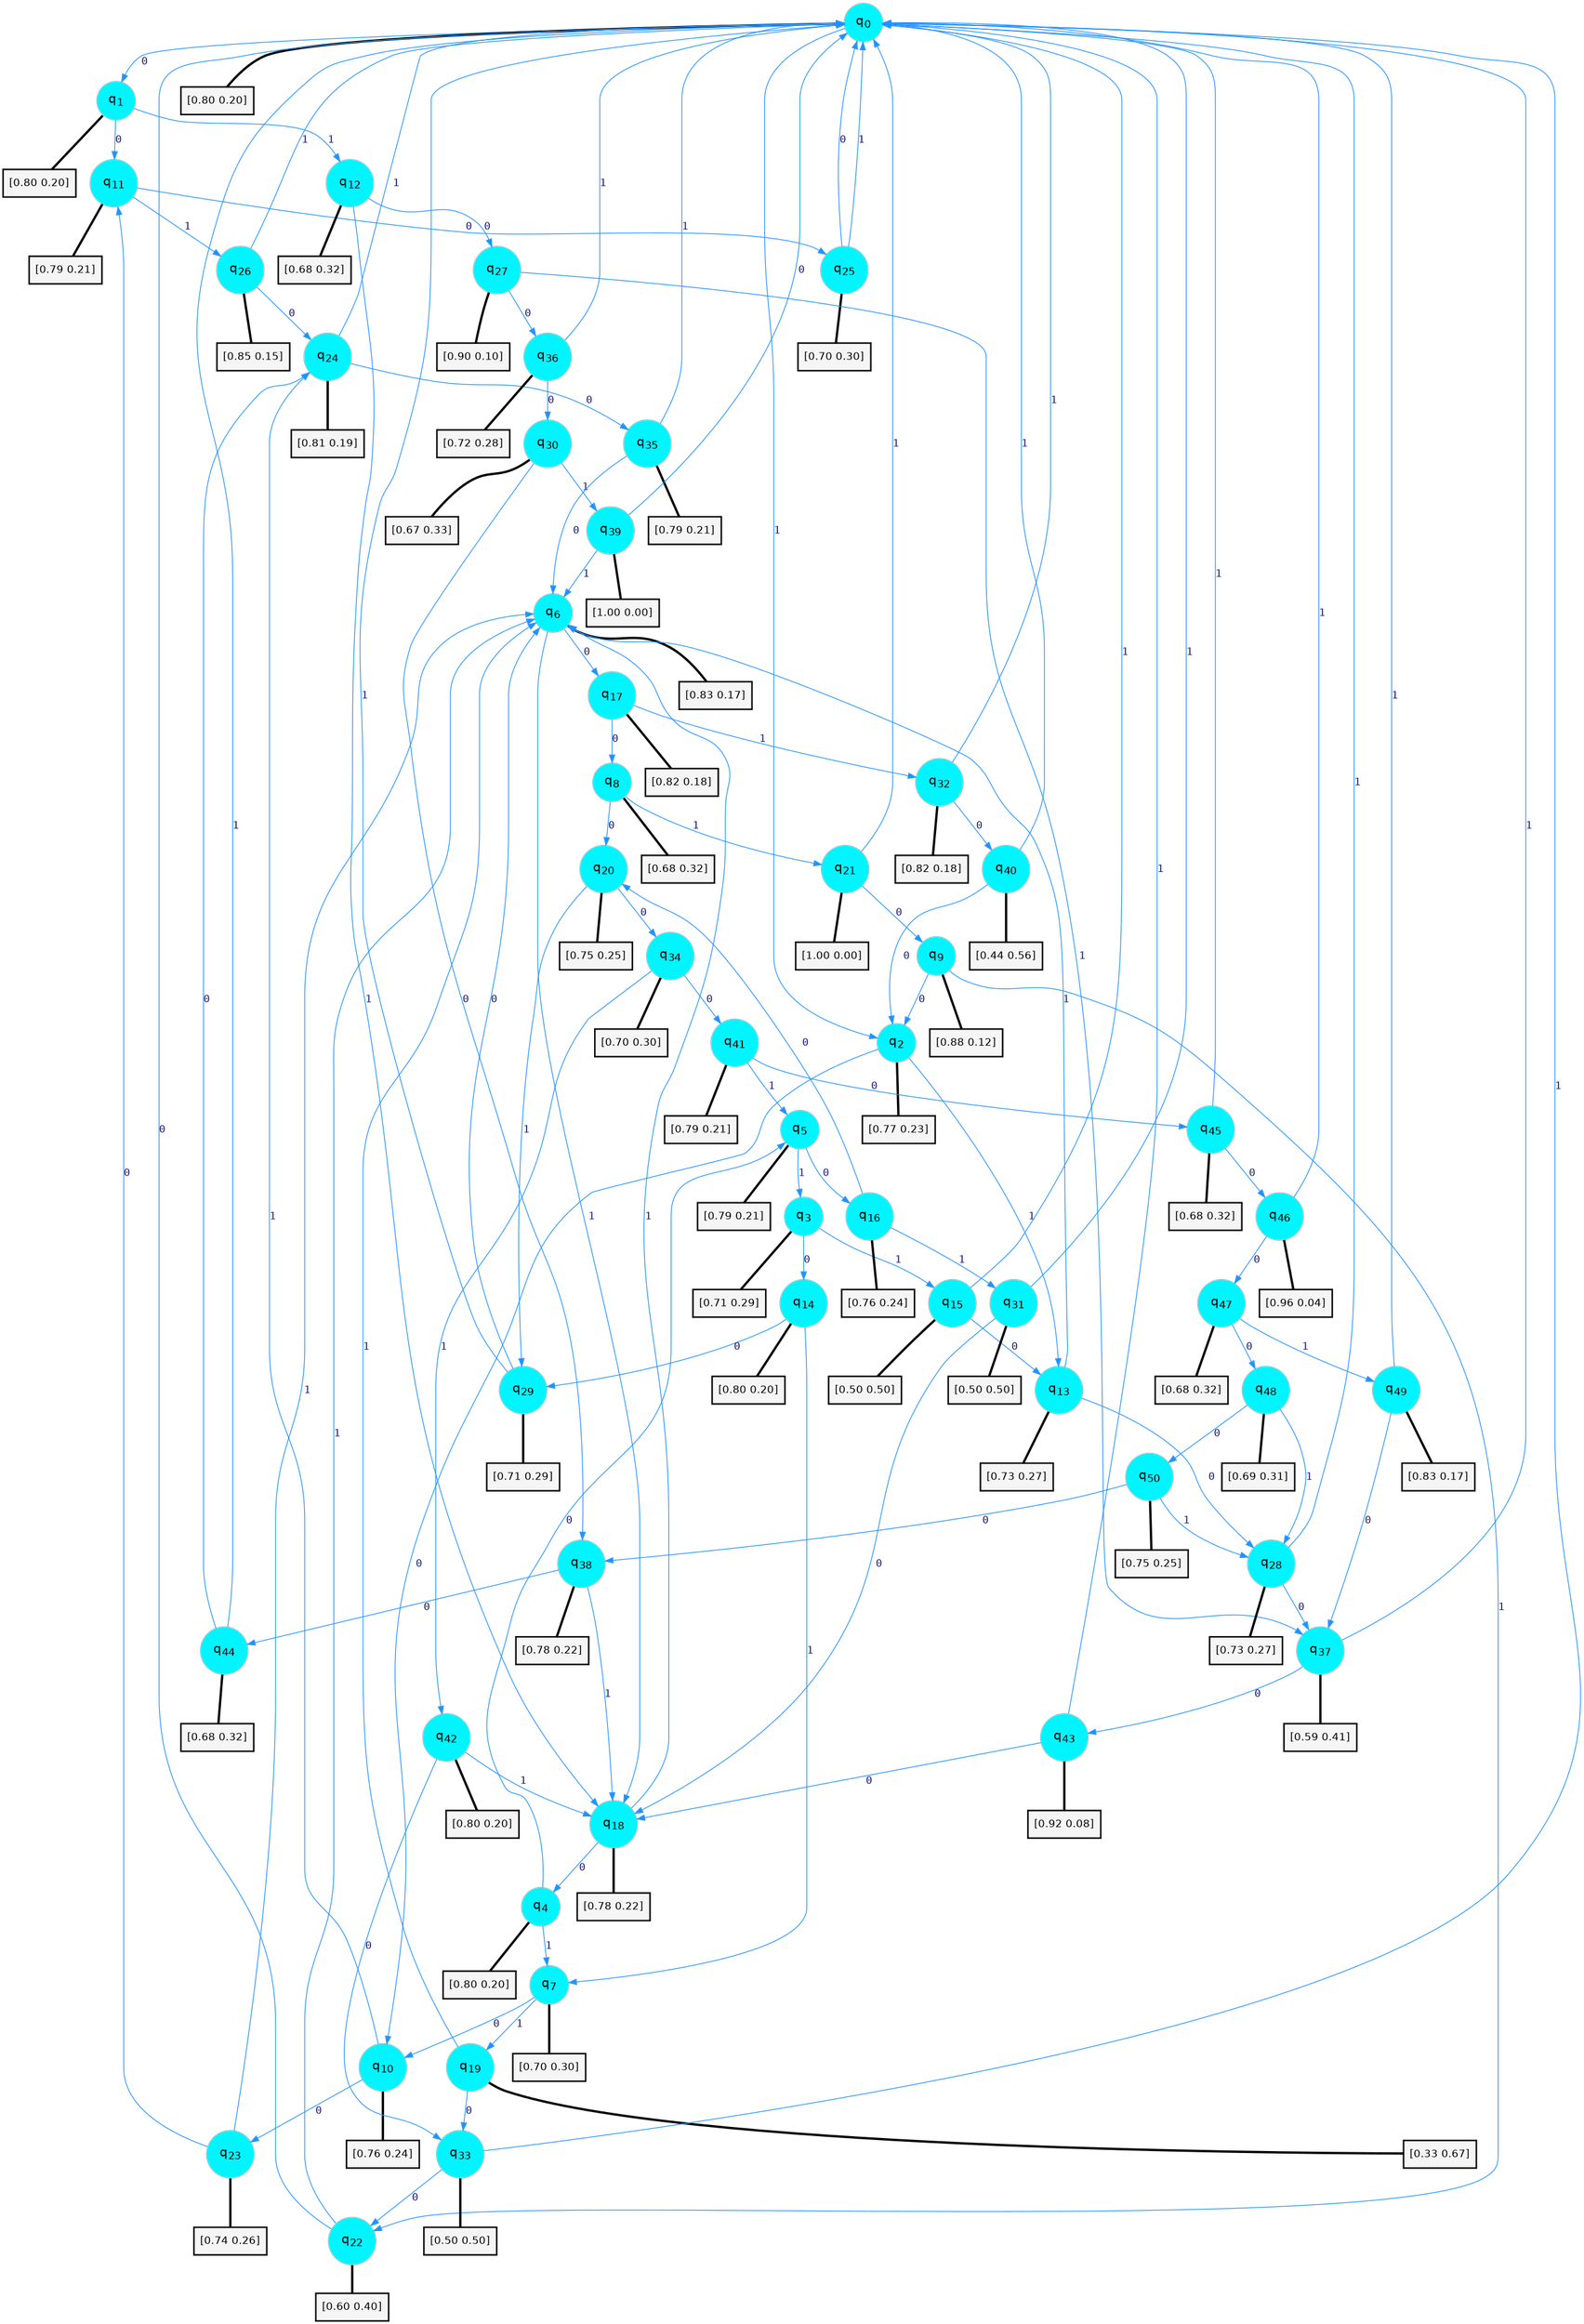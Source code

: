 digraph G {
graph [
bgcolor=transparent, dpi=300, rankdir=TD, size="40,25"];
node [
color=gray, fillcolor=turquoise1, fontcolor=black, fontname=Helvetica, fontsize=16, fontweight=bold, shape=circle, style=filled];
edge [
arrowsize=1, color=dodgerblue1, fontcolor=midnightblue, fontname=courier, fontweight=bold, penwidth=1, style=solid, weight=20];
0[label=<q<SUB>0</SUB>>];
1[label=<q<SUB>1</SUB>>];
2[label=<q<SUB>2</SUB>>];
3[label=<q<SUB>3</SUB>>];
4[label=<q<SUB>4</SUB>>];
5[label=<q<SUB>5</SUB>>];
6[label=<q<SUB>6</SUB>>];
7[label=<q<SUB>7</SUB>>];
8[label=<q<SUB>8</SUB>>];
9[label=<q<SUB>9</SUB>>];
10[label=<q<SUB>10</SUB>>];
11[label=<q<SUB>11</SUB>>];
12[label=<q<SUB>12</SUB>>];
13[label=<q<SUB>13</SUB>>];
14[label=<q<SUB>14</SUB>>];
15[label=<q<SUB>15</SUB>>];
16[label=<q<SUB>16</SUB>>];
17[label=<q<SUB>17</SUB>>];
18[label=<q<SUB>18</SUB>>];
19[label=<q<SUB>19</SUB>>];
20[label=<q<SUB>20</SUB>>];
21[label=<q<SUB>21</SUB>>];
22[label=<q<SUB>22</SUB>>];
23[label=<q<SUB>23</SUB>>];
24[label=<q<SUB>24</SUB>>];
25[label=<q<SUB>25</SUB>>];
26[label=<q<SUB>26</SUB>>];
27[label=<q<SUB>27</SUB>>];
28[label=<q<SUB>28</SUB>>];
29[label=<q<SUB>29</SUB>>];
30[label=<q<SUB>30</SUB>>];
31[label=<q<SUB>31</SUB>>];
32[label=<q<SUB>32</SUB>>];
33[label=<q<SUB>33</SUB>>];
34[label=<q<SUB>34</SUB>>];
35[label=<q<SUB>35</SUB>>];
36[label=<q<SUB>36</SUB>>];
37[label=<q<SUB>37</SUB>>];
38[label=<q<SUB>38</SUB>>];
39[label=<q<SUB>39</SUB>>];
40[label=<q<SUB>40</SUB>>];
41[label=<q<SUB>41</SUB>>];
42[label=<q<SUB>42</SUB>>];
43[label=<q<SUB>43</SUB>>];
44[label=<q<SUB>44</SUB>>];
45[label=<q<SUB>45</SUB>>];
46[label=<q<SUB>46</SUB>>];
47[label=<q<SUB>47</SUB>>];
48[label=<q<SUB>48</SUB>>];
49[label=<q<SUB>49</SUB>>];
50[label=<q<SUB>50</SUB>>];
51[label="[0.80 0.20]", shape=box,fontcolor=black, fontname=Helvetica, fontsize=14, penwidth=2, fillcolor=whitesmoke,color=black];
52[label="[0.80 0.20]", shape=box,fontcolor=black, fontname=Helvetica, fontsize=14, penwidth=2, fillcolor=whitesmoke,color=black];
53[label="[0.77 0.23]", shape=box,fontcolor=black, fontname=Helvetica, fontsize=14, penwidth=2, fillcolor=whitesmoke,color=black];
54[label="[0.71 0.29]", shape=box,fontcolor=black, fontname=Helvetica, fontsize=14, penwidth=2, fillcolor=whitesmoke,color=black];
55[label="[0.80 0.20]", shape=box,fontcolor=black, fontname=Helvetica, fontsize=14, penwidth=2, fillcolor=whitesmoke,color=black];
56[label="[0.79 0.21]", shape=box,fontcolor=black, fontname=Helvetica, fontsize=14, penwidth=2, fillcolor=whitesmoke,color=black];
57[label="[0.83 0.17]", shape=box,fontcolor=black, fontname=Helvetica, fontsize=14, penwidth=2, fillcolor=whitesmoke,color=black];
58[label="[0.70 0.30]", shape=box,fontcolor=black, fontname=Helvetica, fontsize=14, penwidth=2, fillcolor=whitesmoke,color=black];
59[label="[0.68 0.32]", shape=box,fontcolor=black, fontname=Helvetica, fontsize=14, penwidth=2, fillcolor=whitesmoke,color=black];
60[label="[0.88 0.12]", shape=box,fontcolor=black, fontname=Helvetica, fontsize=14, penwidth=2, fillcolor=whitesmoke,color=black];
61[label="[0.76 0.24]", shape=box,fontcolor=black, fontname=Helvetica, fontsize=14, penwidth=2, fillcolor=whitesmoke,color=black];
62[label="[0.79 0.21]", shape=box,fontcolor=black, fontname=Helvetica, fontsize=14, penwidth=2, fillcolor=whitesmoke,color=black];
63[label="[0.68 0.32]", shape=box,fontcolor=black, fontname=Helvetica, fontsize=14, penwidth=2, fillcolor=whitesmoke,color=black];
64[label="[0.73 0.27]", shape=box,fontcolor=black, fontname=Helvetica, fontsize=14, penwidth=2, fillcolor=whitesmoke,color=black];
65[label="[0.80 0.20]", shape=box,fontcolor=black, fontname=Helvetica, fontsize=14, penwidth=2, fillcolor=whitesmoke,color=black];
66[label="[0.50 0.50]", shape=box,fontcolor=black, fontname=Helvetica, fontsize=14, penwidth=2, fillcolor=whitesmoke,color=black];
67[label="[0.76 0.24]", shape=box,fontcolor=black, fontname=Helvetica, fontsize=14, penwidth=2, fillcolor=whitesmoke,color=black];
68[label="[0.82 0.18]", shape=box,fontcolor=black, fontname=Helvetica, fontsize=14, penwidth=2, fillcolor=whitesmoke,color=black];
69[label="[0.78 0.22]", shape=box,fontcolor=black, fontname=Helvetica, fontsize=14, penwidth=2, fillcolor=whitesmoke,color=black];
70[label="[0.33 0.67]", shape=box,fontcolor=black, fontname=Helvetica, fontsize=14, penwidth=2, fillcolor=whitesmoke,color=black];
71[label="[0.75 0.25]", shape=box,fontcolor=black, fontname=Helvetica, fontsize=14, penwidth=2, fillcolor=whitesmoke,color=black];
72[label="[1.00 0.00]", shape=box,fontcolor=black, fontname=Helvetica, fontsize=14, penwidth=2, fillcolor=whitesmoke,color=black];
73[label="[0.60 0.40]", shape=box,fontcolor=black, fontname=Helvetica, fontsize=14, penwidth=2, fillcolor=whitesmoke,color=black];
74[label="[0.74 0.26]", shape=box,fontcolor=black, fontname=Helvetica, fontsize=14, penwidth=2, fillcolor=whitesmoke,color=black];
75[label="[0.81 0.19]", shape=box,fontcolor=black, fontname=Helvetica, fontsize=14, penwidth=2, fillcolor=whitesmoke,color=black];
76[label="[0.70 0.30]", shape=box,fontcolor=black, fontname=Helvetica, fontsize=14, penwidth=2, fillcolor=whitesmoke,color=black];
77[label="[0.85 0.15]", shape=box,fontcolor=black, fontname=Helvetica, fontsize=14, penwidth=2, fillcolor=whitesmoke,color=black];
78[label="[0.90 0.10]", shape=box,fontcolor=black, fontname=Helvetica, fontsize=14, penwidth=2, fillcolor=whitesmoke,color=black];
79[label="[0.73 0.27]", shape=box,fontcolor=black, fontname=Helvetica, fontsize=14, penwidth=2, fillcolor=whitesmoke,color=black];
80[label="[0.71 0.29]", shape=box,fontcolor=black, fontname=Helvetica, fontsize=14, penwidth=2, fillcolor=whitesmoke,color=black];
81[label="[0.67 0.33]", shape=box,fontcolor=black, fontname=Helvetica, fontsize=14, penwidth=2, fillcolor=whitesmoke,color=black];
82[label="[0.50 0.50]", shape=box,fontcolor=black, fontname=Helvetica, fontsize=14, penwidth=2, fillcolor=whitesmoke,color=black];
83[label="[0.82 0.18]", shape=box,fontcolor=black, fontname=Helvetica, fontsize=14, penwidth=2, fillcolor=whitesmoke,color=black];
84[label="[0.50 0.50]", shape=box,fontcolor=black, fontname=Helvetica, fontsize=14, penwidth=2, fillcolor=whitesmoke,color=black];
85[label="[0.70 0.30]", shape=box,fontcolor=black, fontname=Helvetica, fontsize=14, penwidth=2, fillcolor=whitesmoke,color=black];
86[label="[0.79 0.21]", shape=box,fontcolor=black, fontname=Helvetica, fontsize=14, penwidth=2, fillcolor=whitesmoke,color=black];
87[label="[0.72 0.28]", shape=box,fontcolor=black, fontname=Helvetica, fontsize=14, penwidth=2, fillcolor=whitesmoke,color=black];
88[label="[0.59 0.41]", shape=box,fontcolor=black, fontname=Helvetica, fontsize=14, penwidth=2, fillcolor=whitesmoke,color=black];
89[label="[0.78 0.22]", shape=box,fontcolor=black, fontname=Helvetica, fontsize=14, penwidth=2, fillcolor=whitesmoke,color=black];
90[label="[1.00 0.00]", shape=box,fontcolor=black, fontname=Helvetica, fontsize=14, penwidth=2, fillcolor=whitesmoke,color=black];
91[label="[0.44 0.56]", shape=box,fontcolor=black, fontname=Helvetica, fontsize=14, penwidth=2, fillcolor=whitesmoke,color=black];
92[label="[0.79 0.21]", shape=box,fontcolor=black, fontname=Helvetica, fontsize=14, penwidth=2, fillcolor=whitesmoke,color=black];
93[label="[0.80 0.20]", shape=box,fontcolor=black, fontname=Helvetica, fontsize=14, penwidth=2, fillcolor=whitesmoke,color=black];
94[label="[0.92 0.08]", shape=box,fontcolor=black, fontname=Helvetica, fontsize=14, penwidth=2, fillcolor=whitesmoke,color=black];
95[label="[0.68 0.32]", shape=box,fontcolor=black, fontname=Helvetica, fontsize=14, penwidth=2, fillcolor=whitesmoke,color=black];
96[label="[0.68 0.32]", shape=box,fontcolor=black, fontname=Helvetica, fontsize=14, penwidth=2, fillcolor=whitesmoke,color=black];
97[label="[0.96 0.04]", shape=box,fontcolor=black, fontname=Helvetica, fontsize=14, penwidth=2, fillcolor=whitesmoke,color=black];
98[label="[0.68 0.32]", shape=box,fontcolor=black, fontname=Helvetica, fontsize=14, penwidth=2, fillcolor=whitesmoke,color=black];
99[label="[0.69 0.31]", shape=box,fontcolor=black, fontname=Helvetica, fontsize=14, penwidth=2, fillcolor=whitesmoke,color=black];
100[label="[0.83 0.17]", shape=box,fontcolor=black, fontname=Helvetica, fontsize=14, penwidth=2, fillcolor=whitesmoke,color=black];
101[label="[0.75 0.25]", shape=box,fontcolor=black, fontname=Helvetica, fontsize=14, penwidth=2, fillcolor=whitesmoke,color=black];
0->1 [label=0];
0->2 [label=1];
0->51 [arrowhead=none, penwidth=3,color=black];
1->11 [label=0];
1->12 [label=1];
1->52 [arrowhead=none, penwidth=3,color=black];
2->10 [label=0];
2->13 [label=1];
2->53 [arrowhead=none, penwidth=3,color=black];
3->14 [label=0];
3->15 [label=1];
3->54 [arrowhead=none, penwidth=3,color=black];
4->5 [label=0];
4->7 [label=1];
4->55 [arrowhead=none, penwidth=3,color=black];
5->16 [label=0];
5->3 [label=1];
5->56 [arrowhead=none, penwidth=3,color=black];
6->17 [label=0];
6->18 [label=1];
6->57 [arrowhead=none, penwidth=3,color=black];
7->10 [label=0];
7->19 [label=1];
7->58 [arrowhead=none, penwidth=3,color=black];
8->20 [label=0];
8->21 [label=1];
8->59 [arrowhead=none, penwidth=3,color=black];
9->2 [label=0];
9->22 [label=1];
9->60 [arrowhead=none, penwidth=3,color=black];
10->23 [label=0];
10->24 [label=1];
10->61 [arrowhead=none, penwidth=3,color=black];
11->25 [label=0];
11->26 [label=1];
11->62 [arrowhead=none, penwidth=3,color=black];
12->27 [label=0];
12->18 [label=1];
12->63 [arrowhead=none, penwidth=3,color=black];
13->28 [label=0];
13->6 [label=1];
13->64 [arrowhead=none, penwidth=3,color=black];
14->29 [label=0];
14->7 [label=1];
14->65 [arrowhead=none, penwidth=3,color=black];
15->13 [label=0];
15->0 [label=1];
15->66 [arrowhead=none, penwidth=3,color=black];
16->20 [label=0];
16->31 [label=1];
16->67 [arrowhead=none, penwidth=3,color=black];
17->8 [label=0];
17->32 [label=1];
17->68 [arrowhead=none, penwidth=3,color=black];
18->4 [label=0];
18->6 [label=1];
18->69 [arrowhead=none, penwidth=3,color=black];
19->33 [label=0];
19->6 [label=1];
19->70 [arrowhead=none, penwidth=3,color=black];
20->34 [label=0];
20->29 [label=1];
20->71 [arrowhead=none, penwidth=3,color=black];
21->9 [label=0];
21->0 [label=1];
21->72 [arrowhead=none, penwidth=3,color=black];
22->0 [label=0];
22->6 [label=1];
22->73 [arrowhead=none, penwidth=3,color=black];
23->11 [label=0];
23->6 [label=1];
23->74 [arrowhead=none, penwidth=3,color=black];
24->35 [label=0];
24->0 [label=1];
24->75 [arrowhead=none, penwidth=3,color=black];
25->0 [label=0];
25->0 [label=1];
25->76 [arrowhead=none, penwidth=3,color=black];
26->24 [label=0];
26->0 [label=1];
26->77 [arrowhead=none, penwidth=3,color=black];
27->36 [label=0];
27->37 [label=1];
27->78 [arrowhead=none, penwidth=3,color=black];
28->37 [label=0];
28->0 [label=1];
28->79 [arrowhead=none, penwidth=3,color=black];
29->6 [label=0];
29->0 [label=1];
29->80 [arrowhead=none, penwidth=3,color=black];
30->38 [label=0];
30->39 [label=1];
30->81 [arrowhead=none, penwidth=3,color=black];
31->18 [label=0];
31->0 [label=1];
31->82 [arrowhead=none, penwidth=3,color=black];
32->40 [label=0];
32->0 [label=1];
32->83 [arrowhead=none, penwidth=3,color=black];
33->22 [label=0];
33->0 [label=1];
33->84 [arrowhead=none, penwidth=3,color=black];
34->41 [label=0];
34->42 [label=1];
34->85 [arrowhead=none, penwidth=3,color=black];
35->6 [label=0];
35->0 [label=1];
35->86 [arrowhead=none, penwidth=3,color=black];
36->30 [label=0];
36->0 [label=1];
36->87 [arrowhead=none, penwidth=3,color=black];
37->43 [label=0];
37->0 [label=1];
37->88 [arrowhead=none, penwidth=3,color=black];
38->44 [label=0];
38->18 [label=1];
38->89 [arrowhead=none, penwidth=3,color=black];
39->0 [label=0];
39->6 [label=1];
39->90 [arrowhead=none, penwidth=3,color=black];
40->2 [label=0];
40->0 [label=1];
40->91 [arrowhead=none, penwidth=3,color=black];
41->45 [label=0];
41->5 [label=1];
41->92 [arrowhead=none, penwidth=3,color=black];
42->33 [label=0];
42->18 [label=1];
42->93 [arrowhead=none, penwidth=3,color=black];
43->18 [label=0];
43->0 [label=1];
43->94 [arrowhead=none, penwidth=3,color=black];
44->24 [label=0];
44->0 [label=1];
44->95 [arrowhead=none, penwidth=3,color=black];
45->46 [label=0];
45->0 [label=1];
45->96 [arrowhead=none, penwidth=3,color=black];
46->47 [label=0];
46->0 [label=1];
46->97 [arrowhead=none, penwidth=3,color=black];
47->48 [label=0];
47->49 [label=1];
47->98 [arrowhead=none, penwidth=3,color=black];
48->50 [label=0];
48->28 [label=1];
48->99 [arrowhead=none, penwidth=3,color=black];
49->37 [label=0];
49->0 [label=1];
49->100 [arrowhead=none, penwidth=3,color=black];
50->38 [label=0];
50->28 [label=1];
50->101 [arrowhead=none, penwidth=3,color=black];
}

